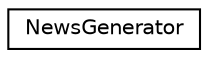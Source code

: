 digraph "Graphical Class Hierarchy"
{
 // LATEX_PDF_SIZE
  edge [fontname="Helvetica",fontsize="10",labelfontname="Helvetica",labelfontsize="10"];
  node [fontname="Helvetica",fontsize="10",shape=record];
  rankdir="LR";
  Node0 [label="NewsGenerator",height=0.2,width=0.4,color="black", fillcolor="white", style="filled",URL="$classNewsGenerator.html",tooltip="News Generator."];
}
